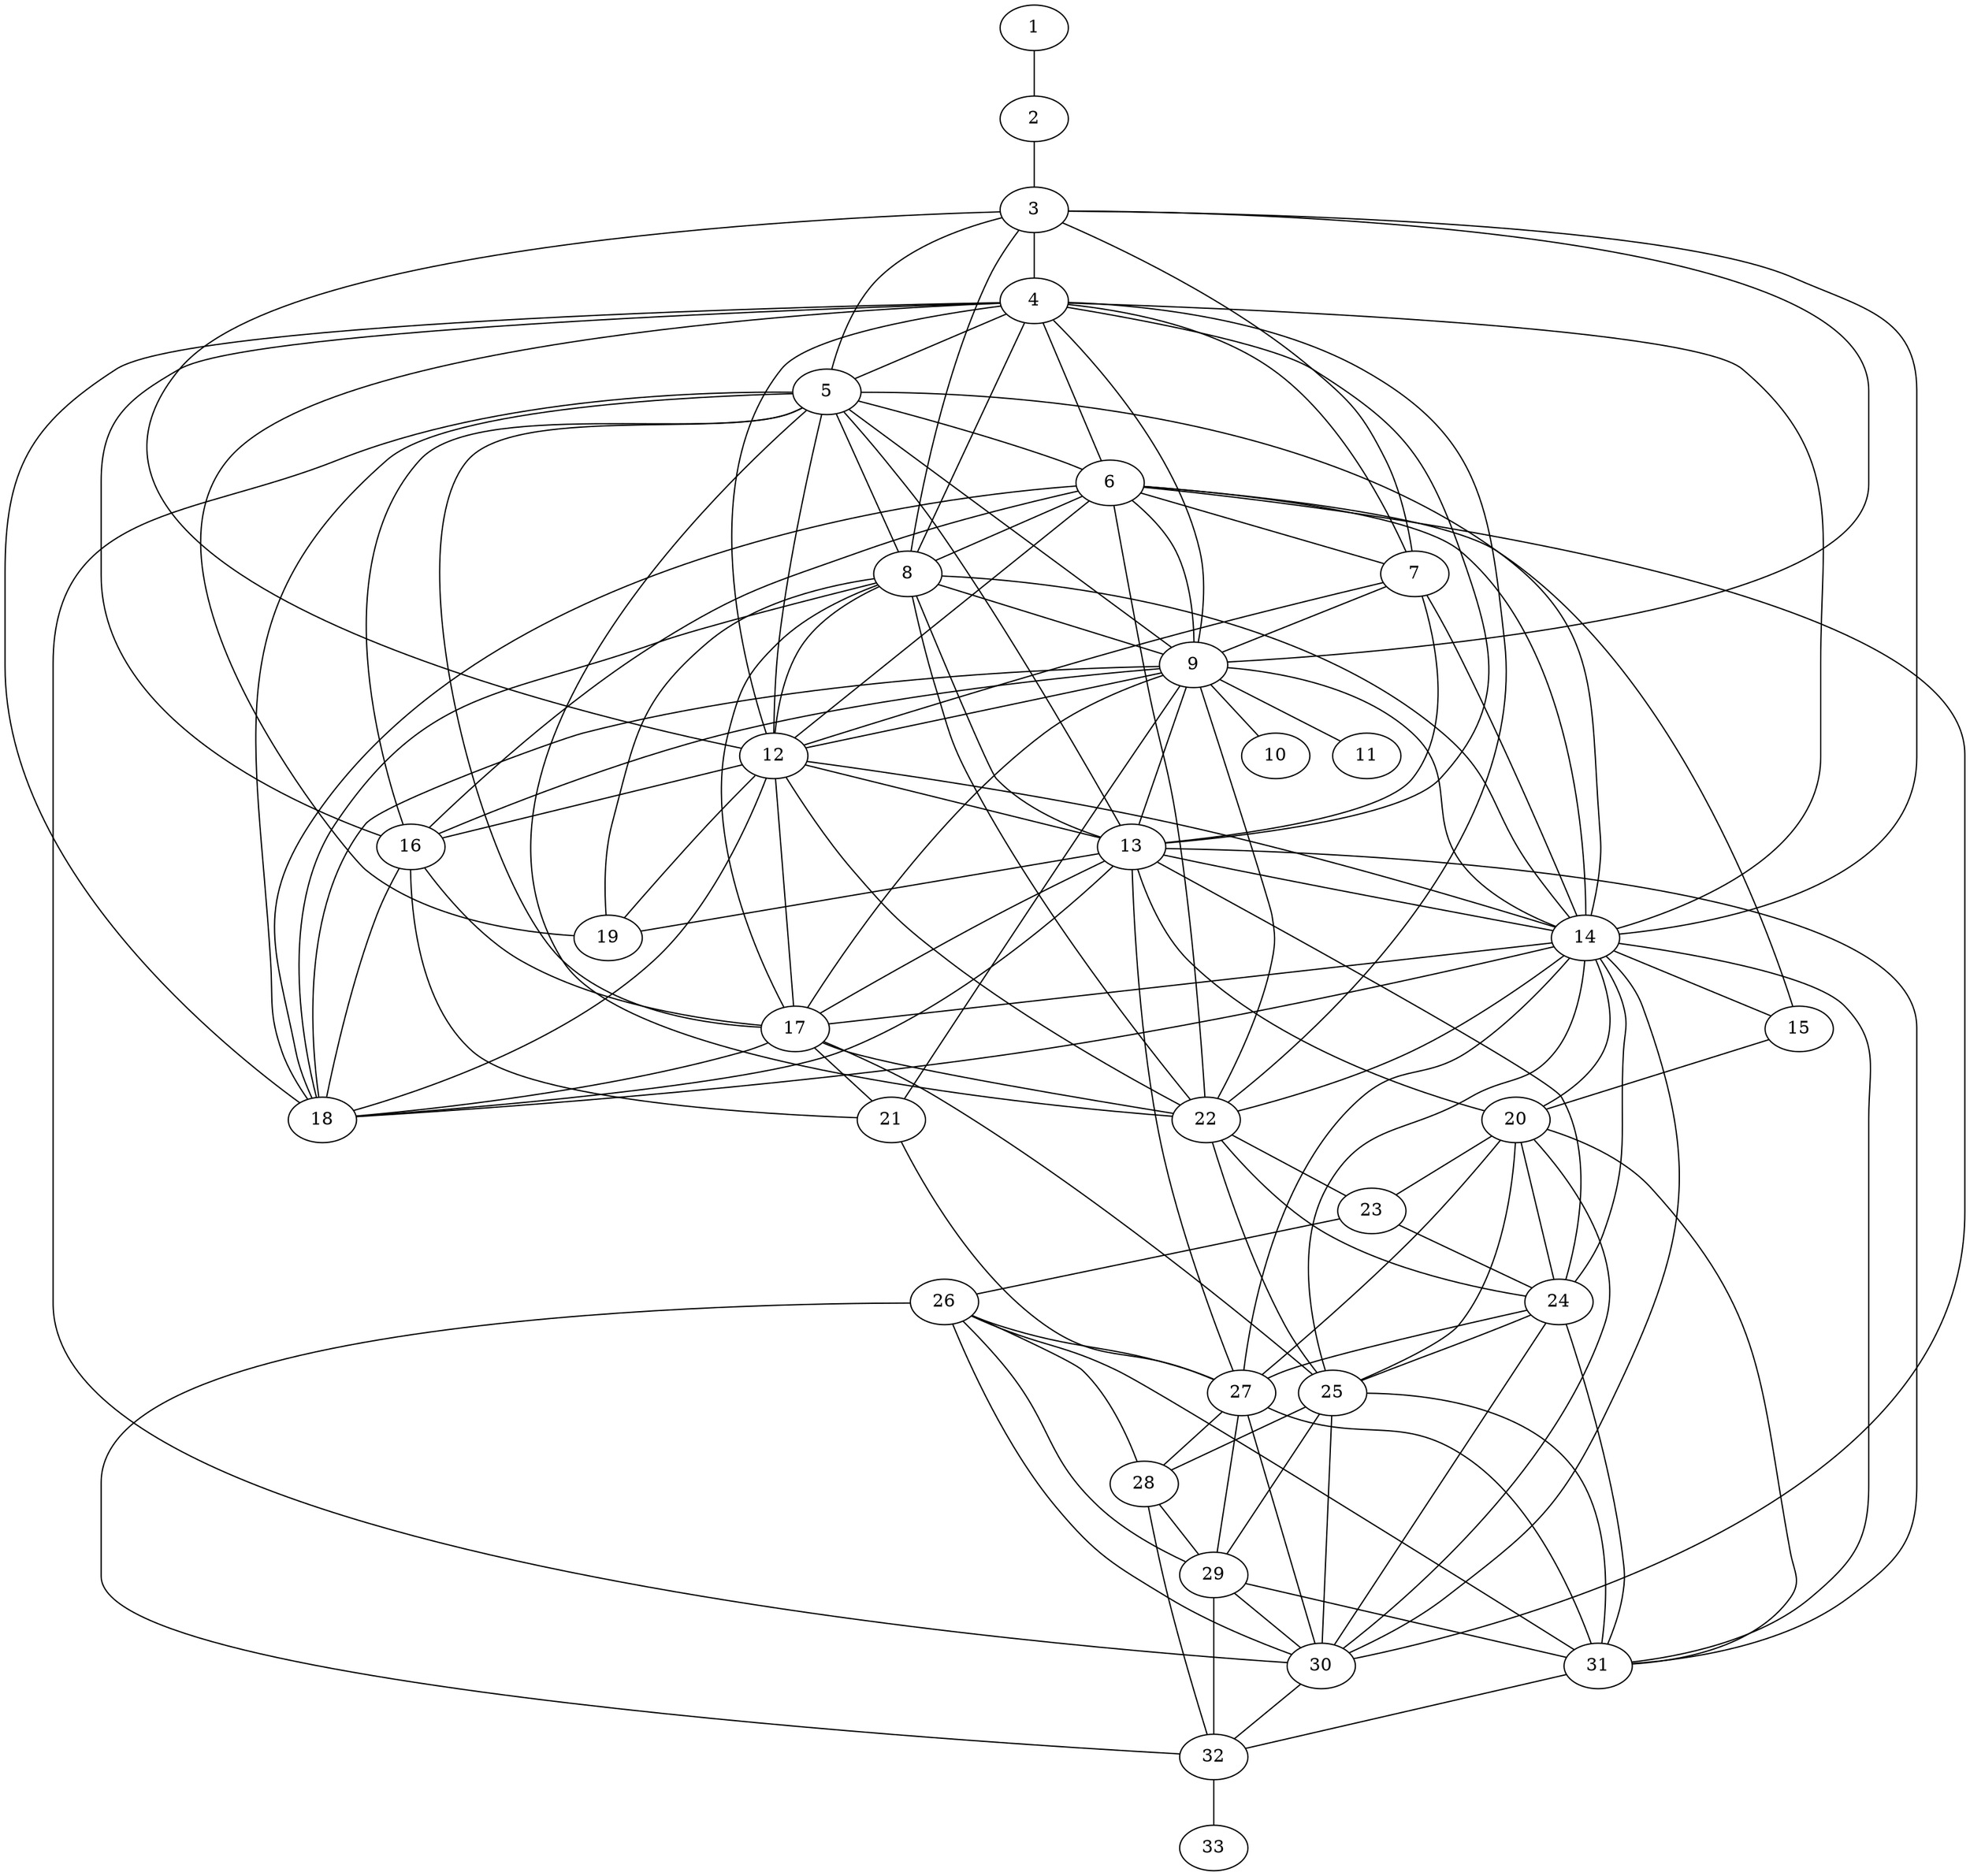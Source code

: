 graph {
1--2;
2--3;
3--4;
3--5;
4--5;
4--6;
5--6;
3--7;
4--7;
6--7;
3--8;
4--8;
5--8;
6--8;
3--9;
4--9;
5--9;
6--9;
7--9;
8--9;
9--10;
9--11;
3--12;
4--12;
5--12;
6--12;
7--12;
8--12;
9--12;
4--13;
5--13;
7--13;
8--13;
9--13;
12--13;
3--14;
4--14;
5--14;
6--14;
7--14;
8--14;
9--14;
12--14;
13--14;
6--15;
14--15;
4--16;
5--16;
6--16;
9--16;
12--16;
5--17;
8--17;
9--17;
12--17;
13--17;
14--17;
16--17;
4--18;
5--18;
6--18;
8--18;
9--18;
12--18;
13--18;
14--18;
16--18;
17--18;
4--19;
8--19;
12--19;
13--19;
13--20;
14--20;
15--20;
9--21;
16--21;
17--21;
4--22;
5--22;
6--22;
8--22;
9--22;
12--22;
14--22;
17--22;
20--23;
22--23;
13--24;
14--24;
20--24;
22--24;
23--24;
14--25;
17--25;
20--25;
22--25;
24--25;
23--26;
13--27;
14--27;
20--27;
21--27;
24--27;
26--27;
25--28;
26--28;
27--28;
25--29;
26--29;
27--29;
28--29;
5--30;
6--30;
14--30;
20--30;
24--30;
25--30;
26--30;
27--30;
29--30;
13--31;
14--31;
20--31;
24--31;
25--31;
26--31;
27--31;
29--31;
26--32;
28--32;
29--32;
30--32;
31--32;
32--33;
}
